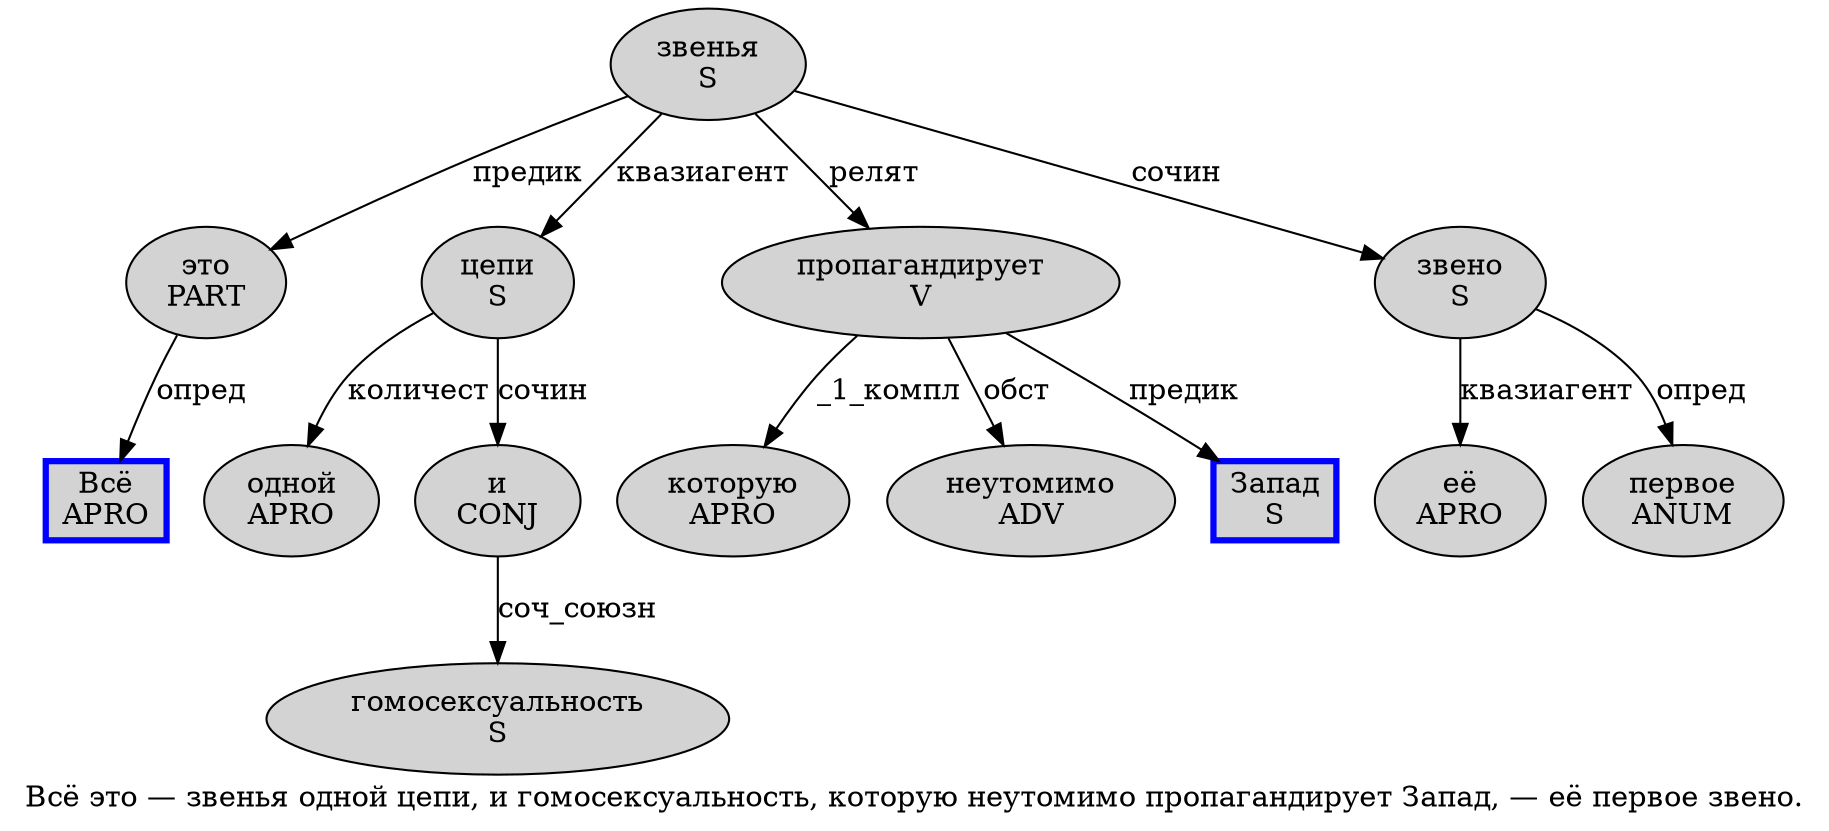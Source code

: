 digraph SENTENCE_4425 {
	graph [label="Всё это — звенья одной цепи, и гомосексуальность, которую неутомимо пропагандирует Запад, — её первое звено."]
	node [style=filled]
		0 [label="Всё
APRO" color=blue fillcolor=lightgray penwidth=3 shape=box]
		1 [label="это
PART" color="" fillcolor=lightgray penwidth=1 shape=ellipse]
		3 [label="звенья
S" color="" fillcolor=lightgray penwidth=1 shape=ellipse]
		4 [label="одной
APRO" color="" fillcolor=lightgray penwidth=1 shape=ellipse]
		5 [label="цепи
S" color="" fillcolor=lightgray penwidth=1 shape=ellipse]
		7 [label="и
CONJ" color="" fillcolor=lightgray penwidth=1 shape=ellipse]
		8 [label="гомосексуальность
S" color="" fillcolor=lightgray penwidth=1 shape=ellipse]
		10 [label="которую
APRO" color="" fillcolor=lightgray penwidth=1 shape=ellipse]
		11 [label="неутомимо
ADV" color="" fillcolor=lightgray penwidth=1 shape=ellipse]
		12 [label="пропагандирует
V" color="" fillcolor=lightgray penwidth=1 shape=ellipse]
		13 [label="Запад
S" color=blue fillcolor=lightgray penwidth=3 shape=box]
		16 [label="её
APRO" color="" fillcolor=lightgray penwidth=1 shape=ellipse]
		17 [label="первое
ANUM" color="" fillcolor=lightgray penwidth=1 shape=ellipse]
		18 [label="звено
S" color="" fillcolor=lightgray penwidth=1 shape=ellipse]
			5 -> 4 [label="количест"]
			5 -> 7 [label="сочин"]
			12 -> 10 [label="_1_компл"]
			12 -> 11 [label="обст"]
			12 -> 13 [label="предик"]
			3 -> 1 [label="предик"]
			3 -> 5 [label="квазиагент"]
			3 -> 12 [label="релят"]
			3 -> 18 [label="сочин"]
			1 -> 0 [label="опред"]
			18 -> 16 [label="квазиагент"]
			18 -> 17 [label="опред"]
			7 -> 8 [label="соч_союзн"]
}